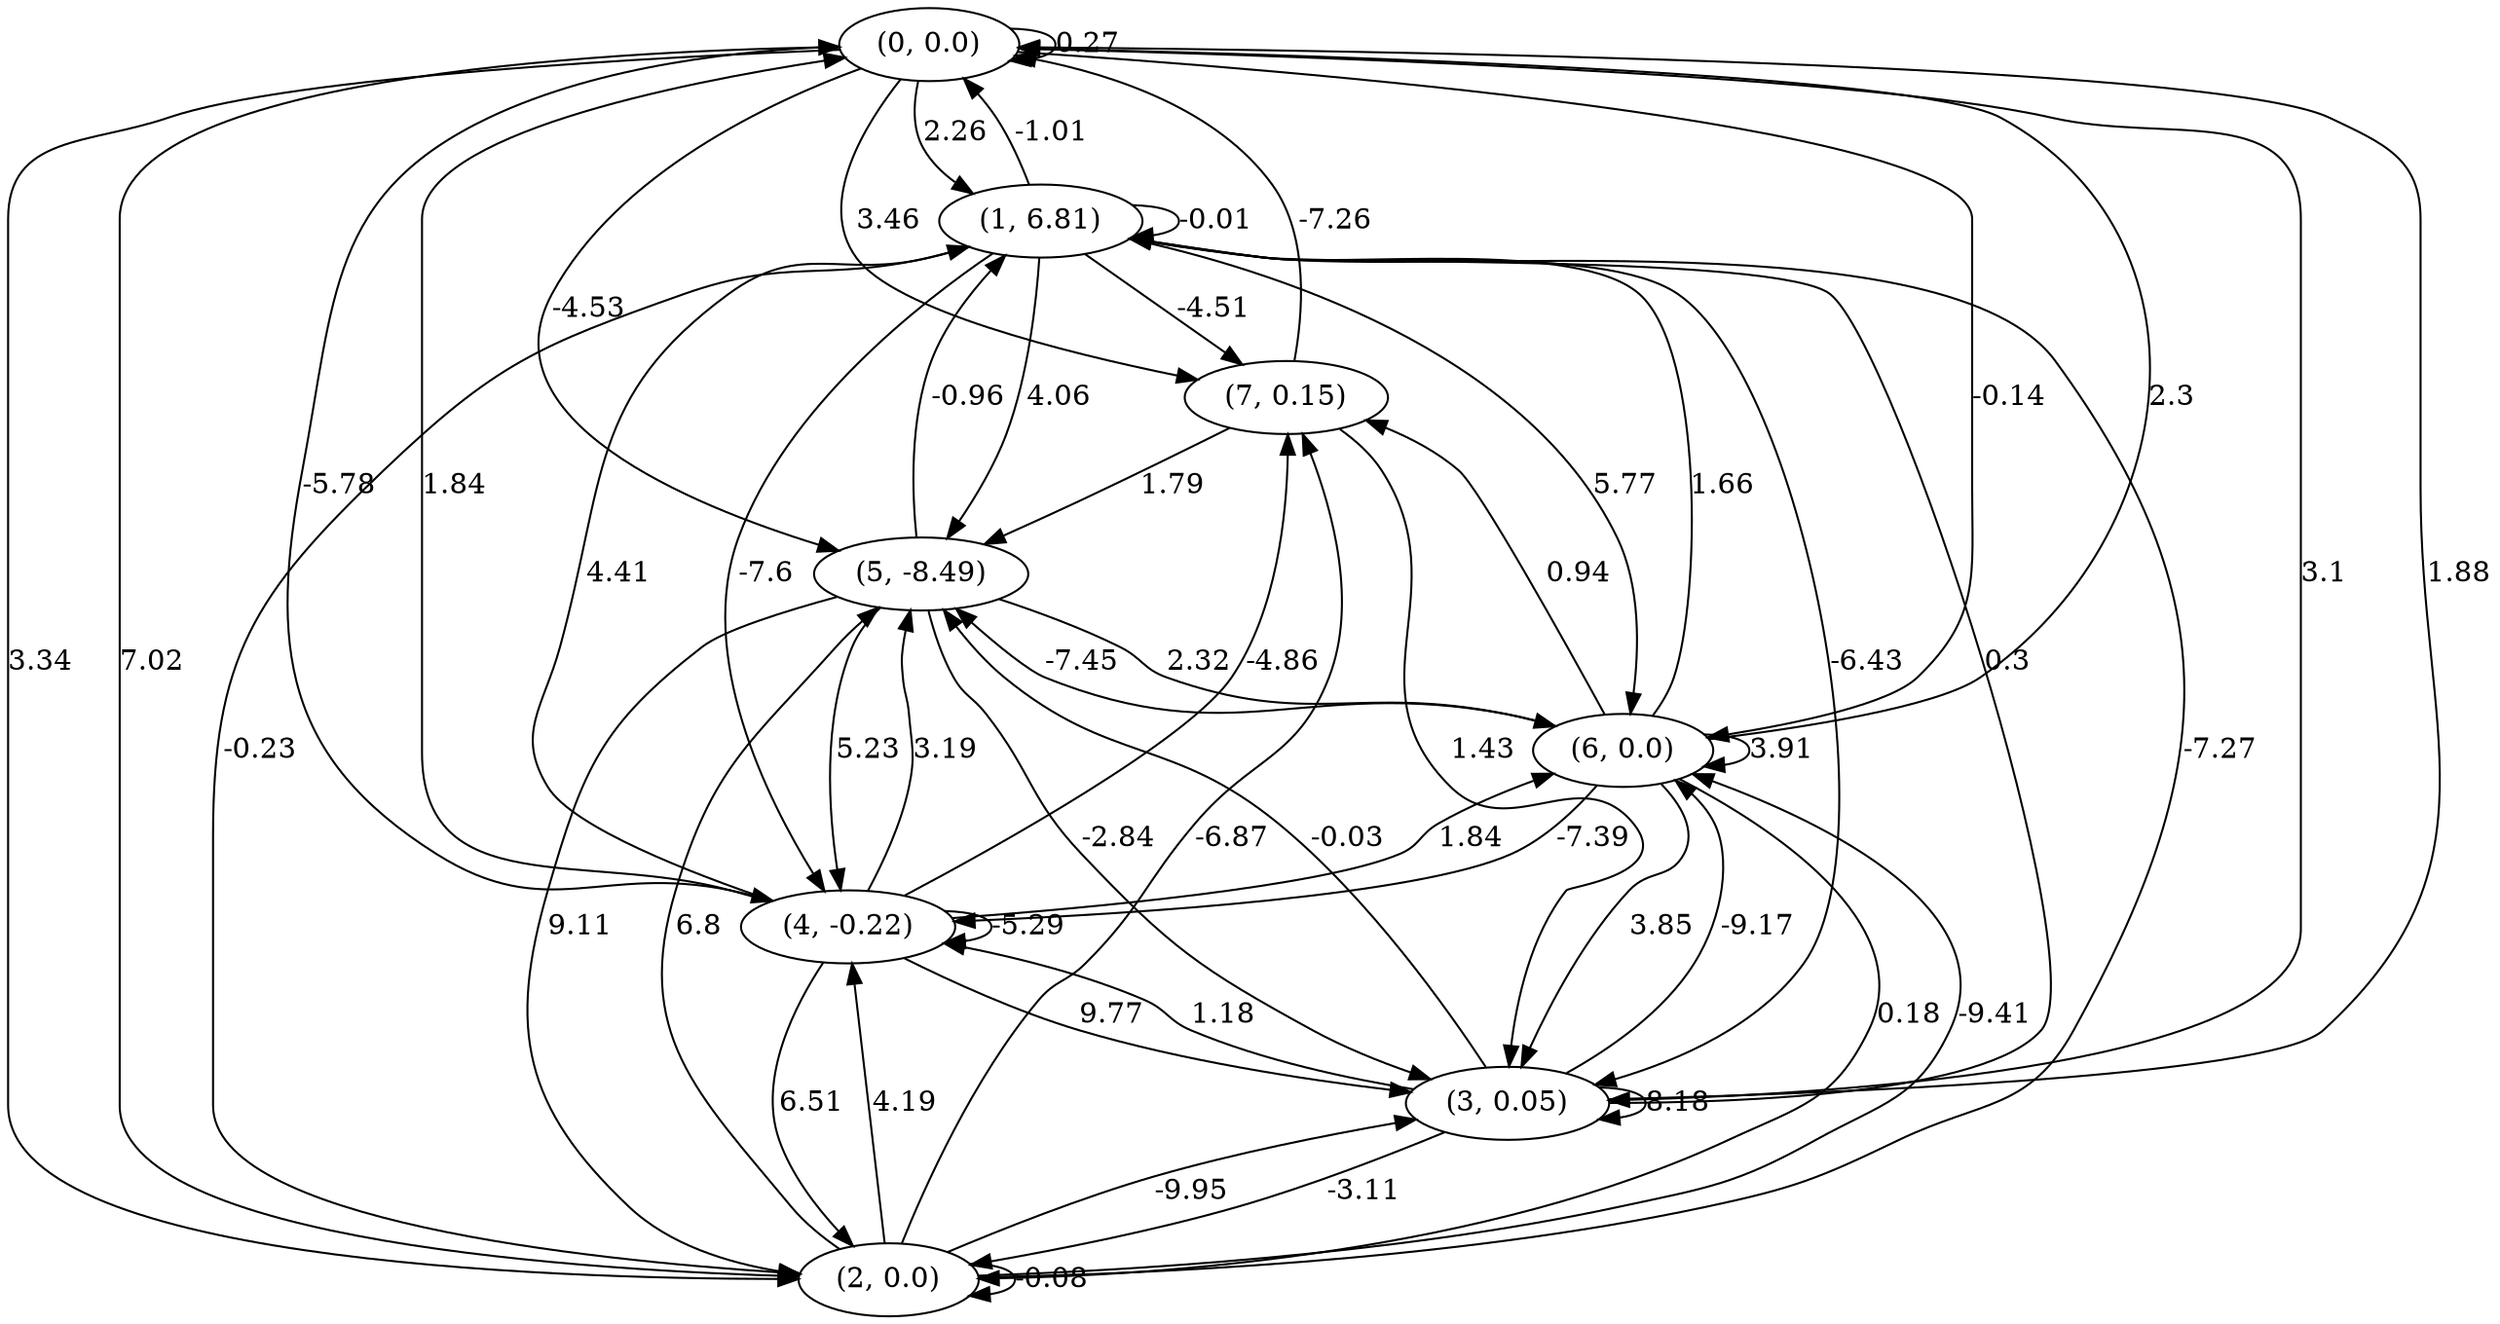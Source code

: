 digraph {
    0 [ label = "(0, 0.0)" ]
    1 [ label = "(1, 6.81)" ]
    2 [ label = "(2, 0.0)" ]
    3 [ label = "(3, 0.05)" ]
    4 [ label = "(4, -0.22)" ]
    5 [ label = "(5, -8.49)" ]
    6 [ label = "(6, 0.0)" ]
    7 [ label = "(7, 0.15)" ]
    0 -> 0 [ label = "0.27" ]
    1 -> 1 [ label = "-0.01" ]
    2 -> 2 [ label = "-0.08" ]
    3 -> 3 [ label = "8.18" ]
    4 -> 4 [ label = "-5.29" ]
    6 -> 6 [ label = "3.91" ]
    1 -> 0 [ label = "-1.01" ]
    2 -> 0 [ label = "7.02" ]
    3 -> 0 [ label = "1.88" ]
    4 -> 0 [ label = "1.84" ]
    6 -> 0 [ label = "2.3" ]
    7 -> 0 [ label = "-7.26" ]
    0 -> 1 [ label = "2.26" ]
    2 -> 1 [ label = "-7.27" ]
    3 -> 1 [ label = "0.3" ]
    4 -> 1 [ label = "4.41" ]
    5 -> 1 [ label = "-0.96" ]
    6 -> 1 [ label = "1.66" ]
    0 -> 2 [ label = "3.34" ]
    1 -> 2 [ label = "-0.23" ]
    3 -> 2 [ label = "-3.11" ]
    4 -> 2 [ label = "6.51" ]
    5 -> 2 [ label = "9.11" ]
    6 -> 2 [ label = "0.18" ]
    0 -> 3 [ label = "3.1" ]
    1 -> 3 [ label = "-6.43" ]
    2 -> 3 [ label = "-9.95" ]
    4 -> 3 [ label = "9.77" ]
    5 -> 3 [ label = "-2.84" ]
    6 -> 3 [ label = "3.85" ]
    7 -> 3 [ label = "1.43" ]
    0 -> 4 [ label = "-5.78" ]
    1 -> 4 [ label = "-7.6" ]
    2 -> 4 [ label = "4.19" ]
    3 -> 4 [ label = "1.18" ]
    5 -> 4 [ label = "5.23" ]
    6 -> 4 [ label = "-7.39" ]
    0 -> 5 [ label = "-4.53" ]
    1 -> 5 [ label = "4.06" ]
    2 -> 5 [ label = "6.8" ]
    3 -> 5 [ label = "-0.03" ]
    4 -> 5 [ label = "3.19" ]
    6 -> 5 [ label = "-7.45" ]
    7 -> 5 [ label = "1.79" ]
    0 -> 6 [ label = "-0.14" ]
    1 -> 6 [ label = "5.77" ]
    2 -> 6 [ label = "-9.41" ]
    3 -> 6 [ label = "-9.17" ]
    4 -> 6 [ label = "1.84" ]
    5 -> 6 [ label = "2.32" ]
    0 -> 7 [ label = "3.46" ]
    1 -> 7 [ label = "-4.51" ]
    2 -> 7 [ label = "-6.87" ]
    4 -> 7 [ label = "-4.86" ]
    6 -> 7 [ label = "0.94" ]
}


